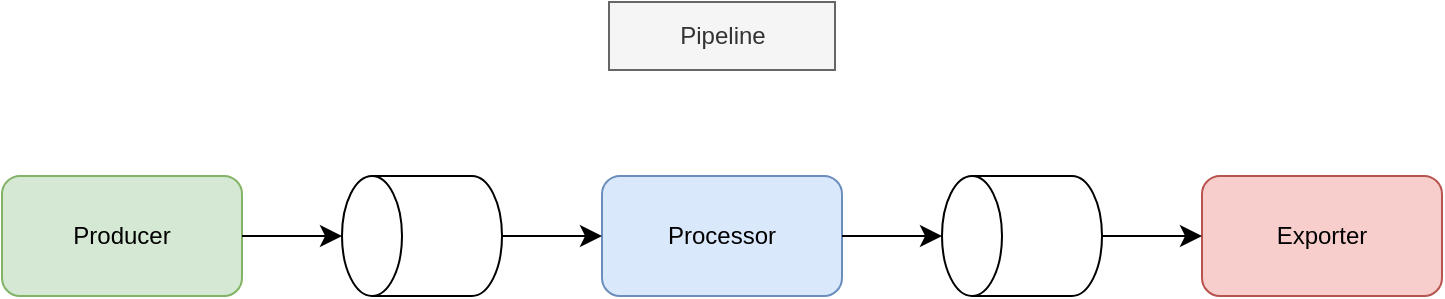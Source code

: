 <mxfile version="24.0.4" type="device">
  <diagram name="Page-1" id="vuTP3f4oRu1xRU0ZTQ_9">
    <mxGraphModel dx="1442" dy="938" grid="1" gridSize="10" guides="1" tooltips="1" connect="1" arrows="1" fold="1" page="0" pageScale="1" pageWidth="827" pageHeight="1169" math="0" shadow="0">
      <root>
        <mxCell id="0" />
        <mxCell id="1" parent="0" />
        <mxCell id="ri-1kQfPMMyonyuRAw9I-2" value="Processor" style="rounded=1;whiteSpace=wrap;html=1;fillColor=#dae8fc;strokeColor=#6c8ebf;" vertex="1" parent="1">
          <mxGeometry x="-168" y="20" width="120" height="60" as="geometry" />
        </mxCell>
        <mxCell id="ri-1kQfPMMyonyuRAw9I-4" value="Producer" style="rounded=1;whiteSpace=wrap;html=1;fillColor=#d5e8d4;strokeColor=#82b366;" vertex="1" parent="1">
          <mxGeometry x="-468" y="20" width="120" height="60" as="geometry" />
        </mxCell>
        <mxCell id="ri-1kQfPMMyonyuRAw9I-5" value="Pipeline" style="rounded=0;whiteSpace=wrap;html=1;fillColor=#f5f5f5;fontColor=#333333;strokeColor=#666666;" vertex="1" parent="1">
          <mxGeometry x="-164.5" y="-67" width="113" height="34" as="geometry" />
        </mxCell>
        <mxCell id="ri-1kQfPMMyonyuRAw9I-11" value="" style="shape=cylinder3;whiteSpace=wrap;html=1;boundedLbl=1;backgroundOutline=1;size=15;rotation=-90;" vertex="1" parent="1">
          <mxGeometry x="-288" y="10" width="60" height="80" as="geometry" />
        </mxCell>
        <mxCell id="ri-1kQfPMMyonyuRAw9I-26" value="" style="endArrow=classic;html=1;rounded=0;fontSize=12;startSize=8;endSize=8;curved=1;exitX=1;exitY=0.5;exitDx=0;exitDy=0;entryX=0.5;entryY=0;entryDx=0;entryDy=0;entryPerimeter=0;" edge="1" parent="1" source="ri-1kQfPMMyonyuRAw9I-4" target="ri-1kQfPMMyonyuRAw9I-11">
          <mxGeometry width="50" height="50" relative="1" as="geometry">
            <mxPoint x="-228" y="84" as="sourcePoint" />
            <mxPoint x="-178" y="34" as="targetPoint" />
          </mxGeometry>
        </mxCell>
        <mxCell id="ri-1kQfPMMyonyuRAw9I-30" value="" style="endArrow=classic;html=1;rounded=0;fontSize=12;startSize=8;endSize=8;curved=1;exitX=0.5;exitY=1;exitDx=0;exitDy=0;exitPerimeter=0;entryX=0;entryY=0.5;entryDx=0;entryDy=0;" edge="1" parent="1" source="ri-1kQfPMMyonyuRAw9I-11" target="ri-1kQfPMMyonyuRAw9I-2">
          <mxGeometry width="50" height="50" relative="1" as="geometry">
            <mxPoint x="-138" y="49.5" as="sourcePoint" />
            <mxPoint x="-78" y="84" as="targetPoint" />
          </mxGeometry>
        </mxCell>
        <mxCell id="ri-1kQfPMMyonyuRAw9I-32" value="Exporter" style="rounded=1;whiteSpace=wrap;html=1;fillColor=#f8cecc;strokeColor=#b85450;" vertex="1" parent="1">
          <mxGeometry x="132" y="20" width="120" height="60" as="geometry" />
        </mxCell>
        <mxCell id="ri-1kQfPMMyonyuRAw9I-33" value="" style="shape=cylinder3;whiteSpace=wrap;html=1;boundedLbl=1;backgroundOutline=1;size=15;rotation=-90;" vertex="1" parent="1">
          <mxGeometry x="12" y="10" width="60" height="80" as="geometry" />
        </mxCell>
        <mxCell id="ri-1kQfPMMyonyuRAw9I-34" value="" style="endArrow=classic;html=1;rounded=0;fontSize=12;startSize=8;endSize=8;curved=1;exitX=1;exitY=0.5;exitDx=0;exitDy=0;entryX=0.5;entryY=0;entryDx=0;entryDy=0;entryPerimeter=0;" edge="1" parent="1" target="ri-1kQfPMMyonyuRAw9I-33" source="ri-1kQfPMMyonyuRAw9I-2">
          <mxGeometry width="50" height="50" relative="1" as="geometry">
            <mxPoint x="-28" y="50" as="sourcePoint" />
            <mxPoint x="142" y="34" as="targetPoint" />
          </mxGeometry>
        </mxCell>
        <mxCell id="ri-1kQfPMMyonyuRAw9I-35" value="" style="endArrow=classic;html=1;rounded=0;fontSize=12;startSize=8;endSize=8;curved=1;exitX=0.5;exitY=1;exitDx=0;exitDy=0;exitPerimeter=0;entryX=0;entryY=0.5;entryDx=0;entryDy=0;" edge="1" parent="1" source="ri-1kQfPMMyonyuRAw9I-33" target="ri-1kQfPMMyonyuRAw9I-32">
          <mxGeometry width="50" height="50" relative="1" as="geometry">
            <mxPoint x="162" y="49.5" as="sourcePoint" />
            <mxPoint x="222" y="84" as="targetPoint" />
          </mxGeometry>
        </mxCell>
      </root>
    </mxGraphModel>
  </diagram>
</mxfile>
